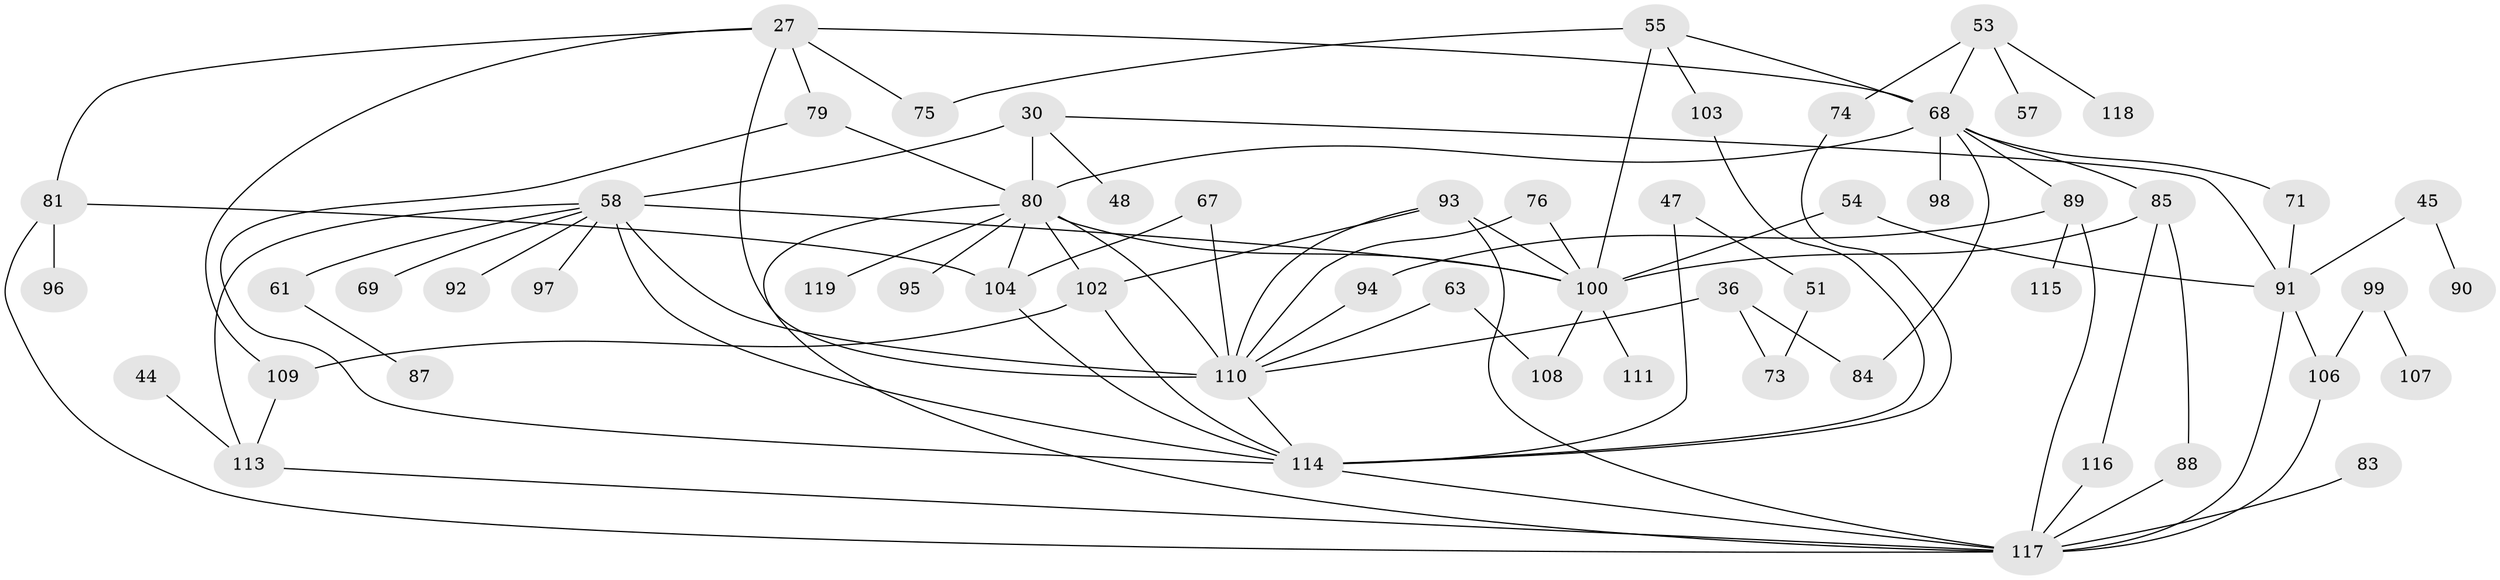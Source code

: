 // original degree distribution, {8: 0.025210084033613446, 5: 0.025210084033613446, 3: 0.21008403361344538, 7: 0.01680672268907563, 6: 0.058823529411764705, 4: 0.15126050420168066, 2: 0.3445378151260504, 1: 0.16806722689075632}
// Generated by graph-tools (version 1.1) at 2025/41/03/09/25 04:41:21]
// undirected, 59 vertices, 93 edges
graph export_dot {
graph [start="1"]
  node [color=gray90,style=filled];
  27 [super="+7"];
  30 [super="+21"];
  36 [super="+19"];
  44;
  45;
  47;
  48;
  51;
  53 [super="+43"];
  54 [super="+22"];
  55;
  57;
  58 [super="+38+50"];
  61;
  63;
  67;
  68 [super="+3+37+35"];
  69;
  71;
  73;
  74;
  75;
  76;
  79 [super="+34"];
  80 [super="+72+6+56"];
  81 [super="+13"];
  83;
  84 [super="+26"];
  85 [super="+66"];
  87;
  88;
  89 [super="+16+59"];
  90;
  91 [super="+18"];
  92;
  93 [super="+11"];
  94;
  95;
  96;
  97;
  98;
  99;
  100 [super="+31+40+77+15"];
  102 [super="+101"];
  103;
  104 [super="+33"];
  106 [super="+65"];
  107;
  108;
  109 [super="+82"];
  110 [super="+9+29+12+64"];
  111;
  113 [super="+32"];
  114 [super="+62+86+112"];
  115;
  116 [super="+105"];
  117 [super="+78+5"];
  118;
  119;
  27 -- 110;
  27 -- 75;
  27 -- 109 [weight=2];
  27 -- 68 [weight=2];
  27 -- 81;
  27 -- 79;
  30 -- 48;
  30 -- 80;
  30 -- 58 [weight=2];
  30 -- 91;
  36 -- 73;
  36 -- 84;
  36 -- 110 [weight=2];
  44 -- 113;
  45 -- 90;
  45 -- 91;
  47 -- 51;
  47 -- 114;
  51 -- 73;
  53 -- 68;
  53 -- 118;
  53 -- 57;
  53 -- 74;
  54 -- 91;
  54 -- 100;
  55 -- 75;
  55 -- 103;
  55 -- 68;
  55 -- 100;
  58 -- 61;
  58 -- 92;
  58 -- 97;
  58 -- 110 [weight=2];
  58 -- 69;
  58 -- 100;
  58 -- 114;
  58 -- 113;
  61 -- 87;
  63 -- 108;
  63 -- 110;
  67 -- 104;
  67 -- 110;
  68 -- 98;
  68 -- 71;
  68 -- 80;
  68 -- 89 [weight=2];
  68 -- 85;
  68 -- 84;
  71 -- 91;
  74 -- 114;
  76 -- 100;
  76 -- 110;
  79 -- 80;
  79 -- 114;
  80 -- 100 [weight=3];
  80 -- 102;
  80 -- 104 [weight=2];
  80 -- 119;
  80 -- 95;
  80 -- 110 [weight=3];
  80 -- 117;
  81 -- 96;
  81 -- 104;
  81 -- 117;
  83 -- 117;
  85 -- 100;
  85 -- 116;
  85 -- 88;
  88 -- 117 [weight=2];
  89 -- 94;
  89 -- 115;
  89 -- 117;
  91 -- 106 [weight=2];
  91 -- 117;
  93 -- 117 [weight=2];
  93 -- 100 [weight=3];
  93 -- 102;
  93 -- 110;
  94 -- 110;
  99 -- 107;
  99 -- 106;
  100 -- 108;
  100 -- 111;
  102 -- 109 [weight=2];
  102 -- 114;
  103 -- 114;
  104 -- 114;
  106 -- 117;
  109 -- 113;
  110 -- 114;
  113 -- 117;
  114 -- 117 [weight=2];
  116 -- 117 [weight=2];
}

